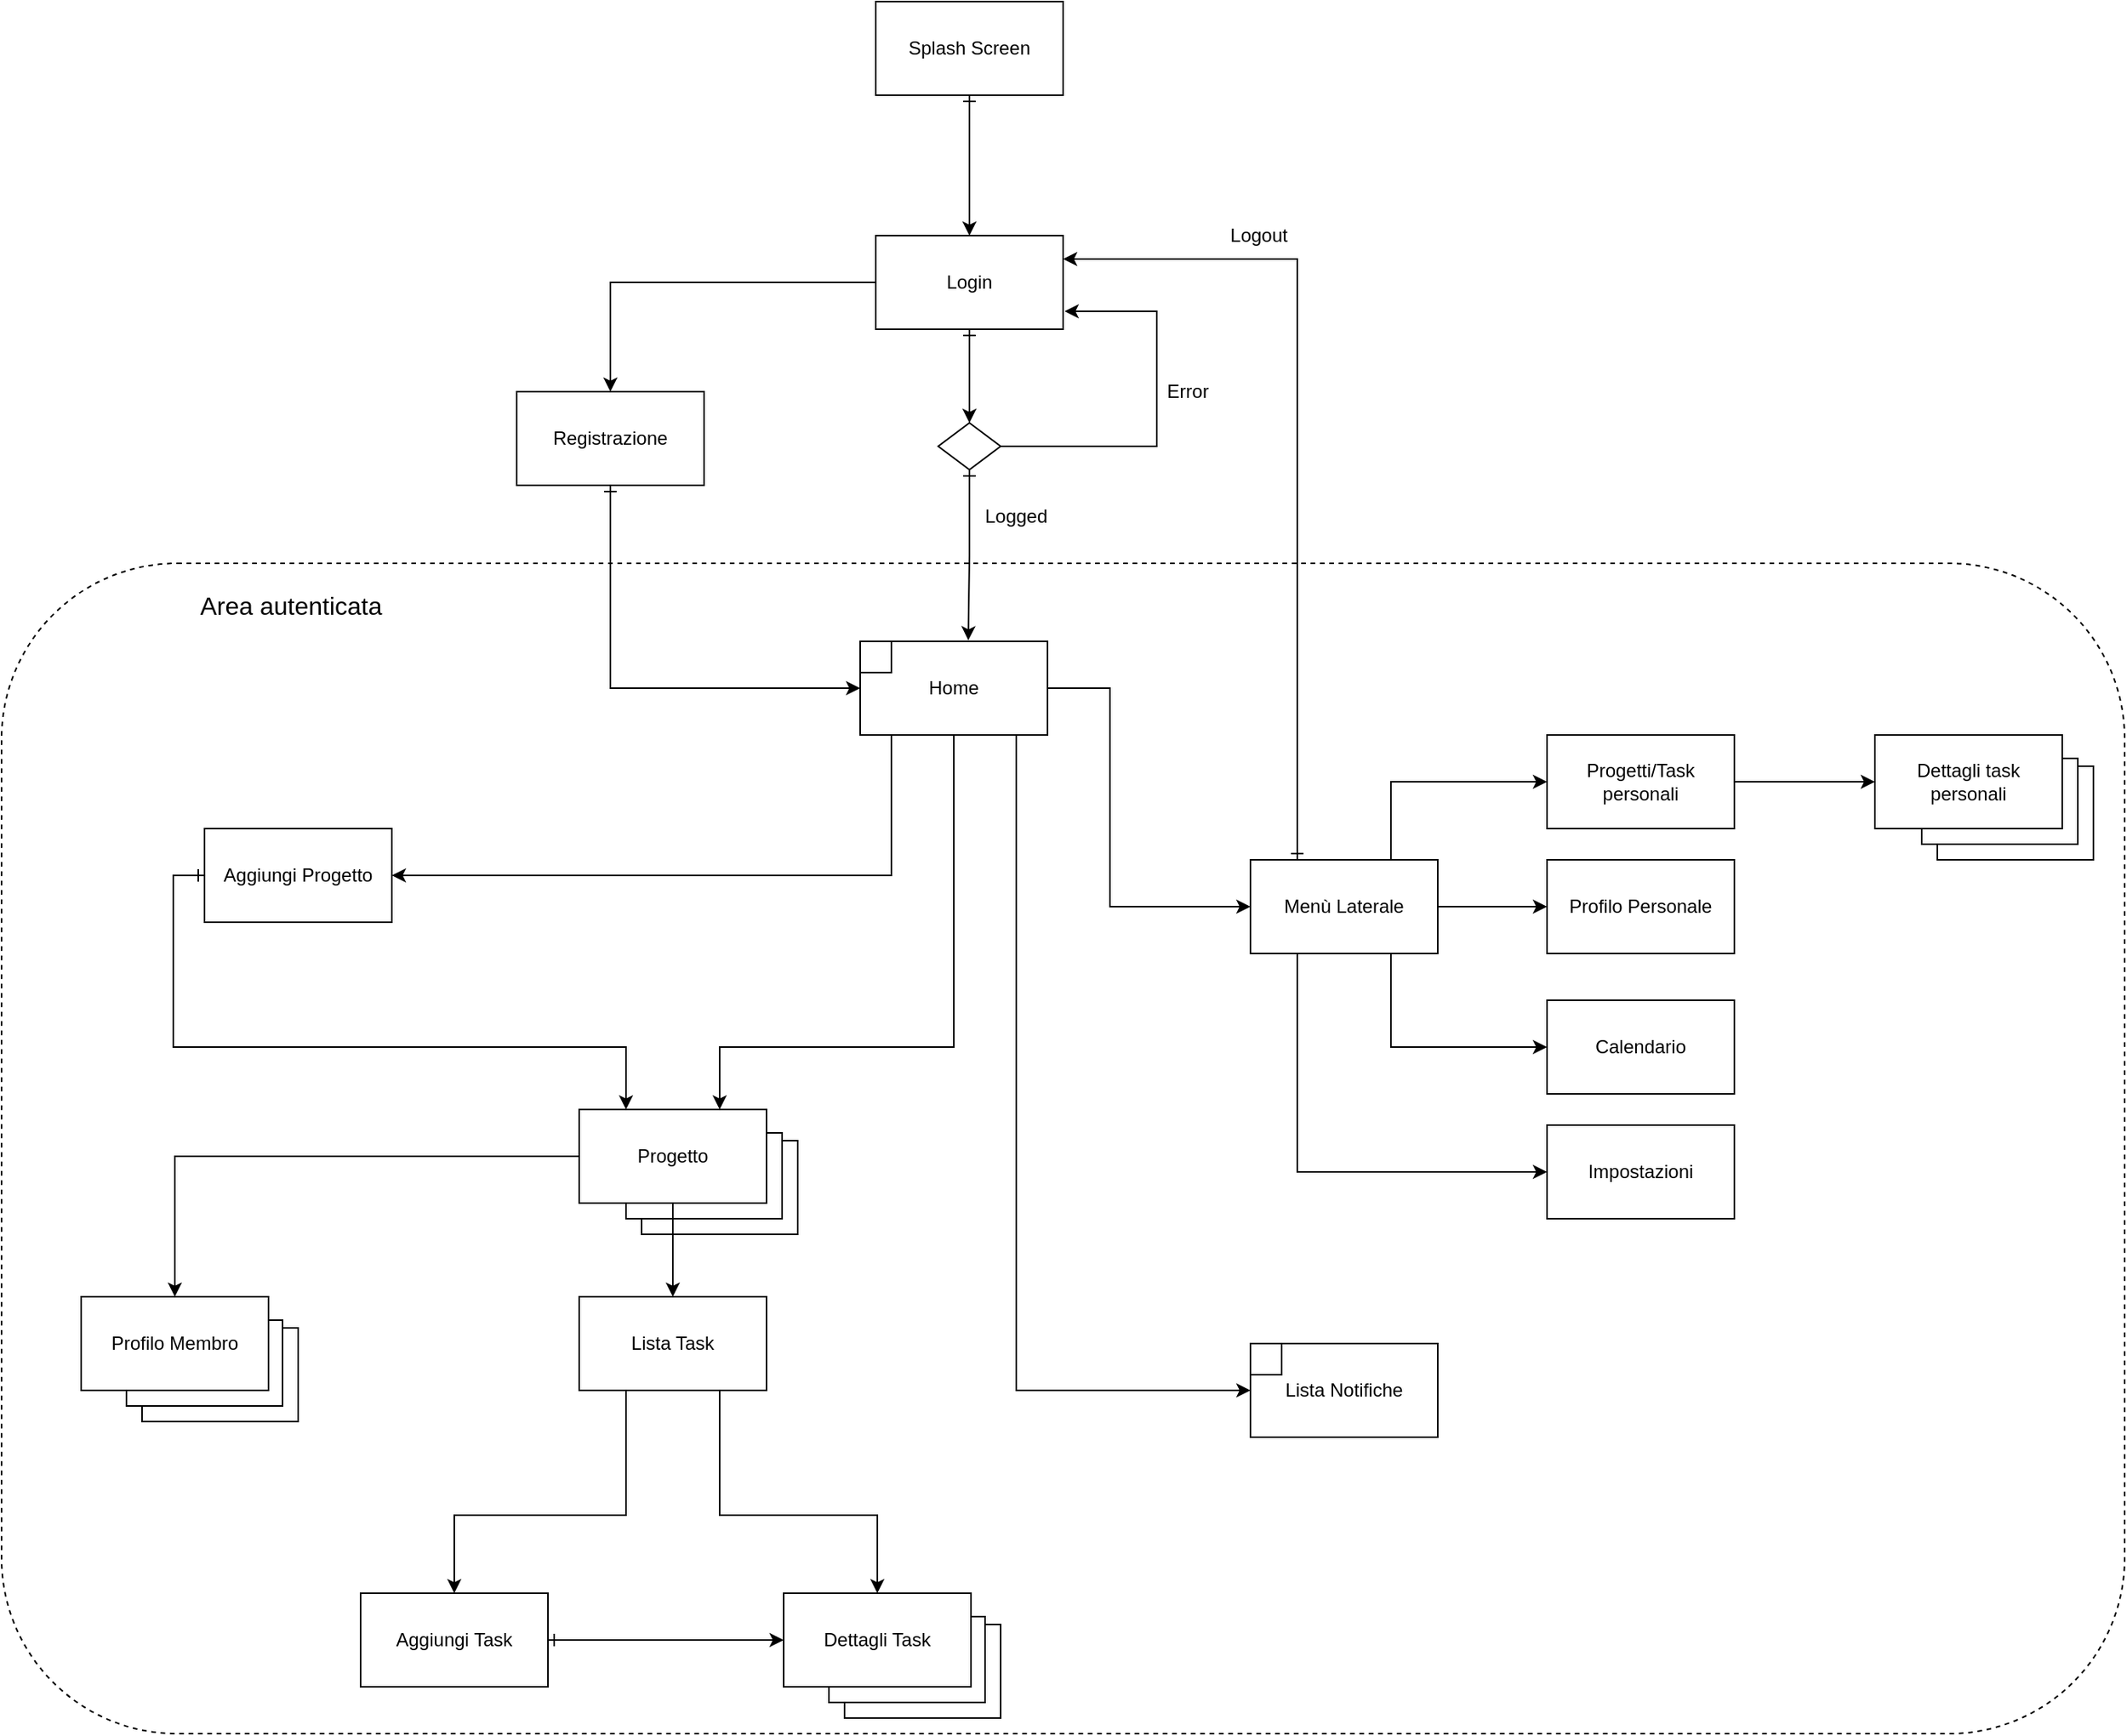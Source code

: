 <mxfile version="14.6.13" type="device"><diagram id="xSrrvhFJY5VeixmA2x_r" name="Page-1"><mxGraphModel dx="2048" dy="2353" grid="1" gridSize="10" guides="1" tooltips="1" connect="1" arrows="1" fold="1" page="1" pageScale="1" pageWidth="827" pageHeight="1169" math="0" shadow="0"><root><mxCell id="0"/><mxCell id="1" parent="0"/><mxCell id="82nMsccOjUNbbCQ4d1yx-11" style="edgeStyle=orthogonalEdgeStyle;rounded=0;orthogonalLoop=1;jettySize=auto;html=1;entryX=0.5;entryY=0;entryDx=0;entryDy=0;startArrow=ERone;startFill=0;" parent="1" source="d37KyNYrokL4mkIn46Ug-1" target="82nMsccOjUNbbCQ4d1yx-10" edge="1"><mxGeometry relative="1" as="geometry"/></mxCell><mxCell id="d37KyNYrokL4mkIn46Ug-1" value="Splash Screen" style="rounded=0;whiteSpace=wrap;html=1;" parent="1" vertex="1"><mxGeometry x="570" y="-350" width="120" height="60" as="geometry"/></mxCell><mxCell id="d37KyNYrokL4mkIn46Ug-8" value="Error" style="text;html=1;strokeColor=none;fillColor=none;align=center;verticalAlign=middle;whiteSpace=wrap;rounded=0;" parent="1" vertex="1"><mxGeometry x="750" y="-110" width="40" height="20" as="geometry"/></mxCell><mxCell id="d37KyNYrokL4mkIn46Ug-9" value="Logged" style="text;html=1;strokeColor=none;fillColor=none;align=center;verticalAlign=middle;whiteSpace=wrap;rounded=0;" parent="1" vertex="1"><mxGeometry x="640" y="-30" width="40" height="20" as="geometry"/></mxCell><mxCell id="d37KyNYrokL4mkIn46Ug-14" style="edgeStyle=orthogonalEdgeStyle;rounded=0;orthogonalLoop=1;jettySize=auto;html=1;entryX=0;entryY=0.5;entryDx=0;entryDy=0;startArrow=none;startFill=0;exitX=1;exitY=0.5;exitDx=0;exitDy=0;" parent="1" source="d37KyNYrokL4mkIn46Ug-10" target="d37KyNYrokL4mkIn46Ug-13" edge="1"><mxGeometry relative="1" as="geometry"><Array as="points"><mxPoint x="720" y="90"/><mxPoint x="720" y="230"/></Array></mxGeometry></mxCell><mxCell id="d37KyNYrokL4mkIn46Ug-15" style="edgeStyle=orthogonalEdgeStyle;rounded=0;orthogonalLoop=1;jettySize=auto;html=1;exitX=0.25;exitY=1;exitDx=0;exitDy=0;startArrow=none;startFill=0;entryX=0;entryY=0.5;entryDx=0;entryDy=0;" parent="1" source="d37KyNYrokL4mkIn46Ug-10" target="d37KyNYrokL4mkIn46Ug-16" edge="1"><mxGeometry relative="1" as="geometry"><mxPoint x="590" y="330" as="targetPoint"/><Array as="points"><mxPoint x="660" y="120"/><mxPoint x="660" y="540"/></Array></mxGeometry></mxCell><mxCell id="d37KyNYrokL4mkIn46Ug-44" style="edgeStyle=orthogonalEdgeStyle;rounded=0;orthogonalLoop=1;jettySize=auto;html=1;exitX=0.25;exitY=1;exitDx=0;exitDy=0;startArrow=none;startFill=0;entryX=0.75;entryY=0;entryDx=0;entryDy=0;" parent="1" source="d37KyNYrokL4mkIn46Ug-10" target="d37KyNYrokL4mkIn46Ug-51" edge="1"><mxGeometry relative="1" as="geometry"><mxPoint x="440" y="240" as="targetPoint"/><Array as="points"><mxPoint x="620" y="120"/><mxPoint x="620" y="320"/><mxPoint x="470" y="320"/></Array></mxGeometry></mxCell><mxCell id="eZlSXQHVoUzHu3JJPmLp-2" style="edgeStyle=orthogonalEdgeStyle;rounded=0;orthogonalLoop=1;jettySize=auto;html=1;exitX=0.25;exitY=1;exitDx=0;exitDy=0;entryX=1;entryY=0.5;entryDx=0;entryDy=0;" parent="1" source="d37KyNYrokL4mkIn46Ug-10" target="d37KyNYrokL4mkIn46Ug-61" edge="1"><mxGeometry relative="1" as="geometry"><Array as="points"><mxPoint x="580" y="120"/><mxPoint x="580" y="210"/></Array></mxGeometry></mxCell><mxCell id="d37KyNYrokL4mkIn46Ug-10" value="Home" style="rounded=0;whiteSpace=wrap;html=1;" parent="1" vertex="1"><mxGeometry x="560" y="60" width="120" height="60" as="geometry"/></mxCell><mxCell id="d37KyNYrokL4mkIn46Ug-11" value="" style="rounded=0;whiteSpace=wrap;html=1;" parent="1" vertex="1"><mxGeometry x="560" y="60" width="20" height="20" as="geometry"/></mxCell><mxCell id="d37KyNYrokL4mkIn46Ug-27" style="edgeStyle=orthogonalEdgeStyle;rounded=0;orthogonalLoop=1;jettySize=auto;html=1;exitX=1;exitY=0.5;exitDx=0;exitDy=0;startArrow=none;startFill=0;" parent="1" source="d37KyNYrokL4mkIn46Ug-13" edge="1"><mxGeometry relative="1" as="geometry"><mxPoint x="1000" y="230" as="targetPoint"/></mxGeometry></mxCell><mxCell id="d37KyNYrokL4mkIn46Ug-29" style="edgeStyle=orthogonalEdgeStyle;rounded=0;orthogonalLoop=1;jettySize=auto;html=1;exitX=0.75;exitY=0;exitDx=0;exitDy=0;startArrow=none;startFill=0;entryX=0;entryY=0.5;entryDx=0;entryDy=0;" parent="1" source="d37KyNYrokL4mkIn46Ug-13" target="d37KyNYrokL4mkIn46Ug-30" edge="1"><mxGeometry relative="1" as="geometry"><mxPoint x="1010" y="140" as="targetPoint"/></mxGeometry></mxCell><mxCell id="d37KyNYrokL4mkIn46Ug-40" style="edgeStyle=orthogonalEdgeStyle;rounded=0;orthogonalLoop=1;jettySize=auto;html=1;exitX=0.5;exitY=1;exitDx=0;exitDy=0;startArrow=none;startFill=0;" parent="1" source="d37KyNYrokL4mkIn46Ug-13" target="d37KyNYrokL4mkIn46Ug-39" edge="1"><mxGeometry relative="1" as="geometry"><Array as="points"><mxPoint x="900" y="260"/><mxPoint x="900" y="320"/></Array></mxGeometry></mxCell><mxCell id="d37KyNYrokL4mkIn46Ug-13" value="Menù Laterale" style="rounded=0;whiteSpace=wrap;html=1;" parent="1" vertex="1"><mxGeometry x="810" y="200" width="120" height="60" as="geometry"/></mxCell><mxCell id="d37KyNYrokL4mkIn46Ug-16" value="Lista Notifiche" style="rounded=0;whiteSpace=wrap;html=1;" parent="1" vertex="1"><mxGeometry x="810" y="510" width="120" height="60" as="geometry"/></mxCell><mxCell id="d37KyNYrokL4mkIn46Ug-28" value="Profilo Personale" style="rounded=0;whiteSpace=wrap;html=1;" parent="1" vertex="1"><mxGeometry x="1000" y="200" width="120" height="60" as="geometry"/></mxCell><mxCell id="d37KyNYrokL4mkIn46Ug-37" style="edgeStyle=orthogonalEdgeStyle;rounded=0;orthogonalLoop=1;jettySize=auto;html=1;entryX=0;entryY=0.5;entryDx=0;entryDy=0;startArrow=none;startFill=0;" parent="1" source="d37KyNYrokL4mkIn46Ug-30" target="d37KyNYrokL4mkIn46Ug-35" edge="1"><mxGeometry relative="1" as="geometry"/></mxCell><mxCell id="d37KyNYrokL4mkIn46Ug-30" value="Progetti/Task personali" style="rounded=0;whiteSpace=wrap;html=1;" parent="1" vertex="1"><mxGeometry x="1000" y="120" width="120" height="60" as="geometry"/></mxCell><mxCell id="d37KyNYrokL4mkIn46Ug-31" value="" style="group" parent="1" vertex="1" connectable="0"><mxGeometry x="1210" y="120" width="140" height="80" as="geometry"/></mxCell><mxCell id="d37KyNYrokL4mkIn46Ug-32" value="" style="group" parent="d37KyNYrokL4mkIn46Ug-31" vertex="1" connectable="0"><mxGeometry width="140" height="80" as="geometry"/></mxCell><mxCell id="d37KyNYrokL4mkIn46Ug-33" value="" style="endArrow=none;html=1;rounded=0;" parent="d37KyNYrokL4mkIn46Ug-32" edge="1"><mxGeometry width="50" height="50" relative="1" as="geometry"><mxPoint x="40" y="70" as="sourcePoint"/><mxPoint x="130" y="20" as="targetPoint"/><Array as="points"><mxPoint x="40" y="80"/><mxPoint x="140" y="80"/><mxPoint x="140" y="20"/></Array></mxGeometry></mxCell><mxCell id="d37KyNYrokL4mkIn46Ug-34" value="" style="group" parent="d37KyNYrokL4mkIn46Ug-32" vertex="1" connectable="0"><mxGeometry width="120" height="60" as="geometry"/></mxCell><mxCell id="d37KyNYrokL4mkIn46Ug-35" value="Dettagli task personali" style="rounded=0;whiteSpace=wrap;html=1;" parent="d37KyNYrokL4mkIn46Ug-34" vertex="1"><mxGeometry width="120" height="60" as="geometry"/></mxCell><mxCell id="d37KyNYrokL4mkIn46Ug-36" style="edgeStyle=orthogonalEdgeStyle;rounded=0;orthogonalLoop=1;jettySize=auto;html=1;exitX=1;exitY=0.25;exitDx=0;exitDy=0;entryX=0.25;entryY=1;entryDx=0;entryDy=0;endArrow=none;endFill=0;" parent="d37KyNYrokL4mkIn46Ug-34" source="d37KyNYrokL4mkIn46Ug-35" target="d37KyNYrokL4mkIn46Ug-35" edge="1"><mxGeometry relative="1" as="geometry"><Array as="points"><mxPoint x="130" y="15"/><mxPoint x="130" y="70"/><mxPoint x="30" y="70"/></Array></mxGeometry></mxCell><mxCell id="82nMsccOjUNbbCQ4d1yx-4" style="edgeStyle=orthogonalEdgeStyle;rounded=0;orthogonalLoop=1;jettySize=auto;html=1;exitX=0.25;exitY=0;exitDx=0;exitDy=0;startArrow=ERone;startFill=0;entryX=1;entryY=0.25;entryDx=0;entryDy=0;" parent="1" source="d37KyNYrokL4mkIn46Ug-13" target="82nMsccOjUNbbCQ4d1yx-10" edge="1"><mxGeometry relative="1" as="geometry"><mxPoint x="1450.0" y="320.714" as="targetPoint"/><Array as="points"><mxPoint x="840" y="-185"/></Array></mxGeometry></mxCell><mxCell id="d37KyNYrokL4mkIn46Ug-39" value="Calendario" style="rounded=0;whiteSpace=wrap;html=1;" parent="1" vertex="1"><mxGeometry x="1000" y="290" width="120" height="60" as="geometry"/></mxCell><mxCell id="d37KyNYrokL4mkIn46Ug-47" value="" style="group" parent="1" vertex="1" connectable="0"><mxGeometry x="380" y="360" width="140" height="80" as="geometry"/></mxCell><mxCell id="d37KyNYrokL4mkIn46Ug-48" value="" style="group" parent="d37KyNYrokL4mkIn46Ug-47" vertex="1" connectable="0"><mxGeometry width="140" height="80" as="geometry"/></mxCell><mxCell id="d37KyNYrokL4mkIn46Ug-49" value="" style="endArrow=none;html=1;rounded=0;" parent="d37KyNYrokL4mkIn46Ug-48" edge="1"><mxGeometry width="50" height="50" relative="1" as="geometry"><mxPoint x="40" y="70" as="sourcePoint"/><mxPoint x="130" y="20" as="targetPoint"/><Array as="points"><mxPoint x="40" y="80"/><mxPoint x="140" y="80"/><mxPoint x="140" y="20"/></Array></mxGeometry></mxCell><mxCell id="d37KyNYrokL4mkIn46Ug-50" value="" style="group" parent="d37KyNYrokL4mkIn46Ug-48" vertex="1" connectable="0"><mxGeometry width="120" height="60" as="geometry"/></mxCell><mxCell id="d37KyNYrokL4mkIn46Ug-51" value="Progetto" style="rounded=0;whiteSpace=wrap;html=1;" parent="d37KyNYrokL4mkIn46Ug-50" vertex="1"><mxGeometry width="120" height="60" as="geometry"/></mxCell><mxCell id="d37KyNYrokL4mkIn46Ug-52" style="edgeStyle=orthogonalEdgeStyle;rounded=0;orthogonalLoop=1;jettySize=auto;html=1;exitX=1;exitY=0.25;exitDx=0;exitDy=0;entryX=0.25;entryY=1;entryDx=0;entryDy=0;endArrow=none;endFill=0;" parent="d37KyNYrokL4mkIn46Ug-50" source="d37KyNYrokL4mkIn46Ug-51" target="d37KyNYrokL4mkIn46Ug-51" edge="1"><mxGeometry relative="1" as="geometry"><Array as="points"><mxPoint x="130" y="15"/><mxPoint x="130" y="70"/><mxPoint x="30" y="70"/></Array></mxGeometry></mxCell><mxCell id="d37KyNYrokL4mkIn46Ug-54" style="edgeStyle=orthogonalEdgeStyle;rounded=0;orthogonalLoop=1;jettySize=auto;html=1;startArrow=none;startFill=0;exitX=0.5;exitY=1;exitDx=0;exitDy=0;entryX=0.5;entryY=0;entryDx=0;entryDy=0;" parent="1" source="d37KyNYrokL4mkIn46Ug-51" target="d37KyNYrokL4mkIn46Ug-55" edge="1"><mxGeometry relative="1" as="geometry"><mxPoint x="440" y="510" as="targetPoint"/><mxPoint x="440" y="440" as="sourcePoint"/><Array as="points"/></mxGeometry></mxCell><mxCell id="d37KyNYrokL4mkIn46Ug-62" style="edgeStyle=orthogonalEdgeStyle;rounded=0;orthogonalLoop=1;jettySize=auto;html=1;exitX=0.5;exitY=1;exitDx=0;exitDy=0;startArrow=none;startFill=0;entryX=0.5;entryY=0;entryDx=0;entryDy=0;" parent="1" source="d37KyNYrokL4mkIn46Ug-55" target="d37KyNYrokL4mkIn46Ug-63" edge="1"><mxGeometry relative="1" as="geometry"><mxPoint x="370" y="630" as="targetPoint"/><Array as="points"><mxPoint x="410" y="540"/><mxPoint x="410" y="620"/><mxPoint x="300" y="620"/></Array></mxGeometry></mxCell><mxCell id="d37KyNYrokL4mkIn46Ug-80" style="edgeStyle=orthogonalEdgeStyle;rounded=0;orthogonalLoop=1;jettySize=auto;html=1;exitX=0.75;exitY=1;exitDx=0;exitDy=0;startArrow=none;startFill=0;entryX=0.5;entryY=0;entryDx=0;entryDy=0;" parent="1" source="d37KyNYrokL4mkIn46Ug-55" target="d37KyNYrokL4mkIn46Ug-85" edge="1"><mxGeometry relative="1" as="geometry"><mxPoint x="470" y="700" as="targetPoint"/><Array as="points"><mxPoint x="470" y="620"/><mxPoint x="571" y="620"/></Array></mxGeometry></mxCell><mxCell id="d37KyNYrokL4mkIn46Ug-55" value="Lista Task" style="rounded=0;whiteSpace=wrap;html=1;" parent="1" vertex="1"><mxGeometry x="380" y="480" width="120" height="60" as="geometry"/></mxCell><mxCell id="2Pk8AO8Ar-rmJFfrqhaY-9" style="edgeStyle=orthogonalEdgeStyle;rounded=0;orthogonalLoop=1;jettySize=auto;html=1;exitX=0;exitY=0.5;exitDx=0;exitDy=0;entryX=0.25;entryY=0;entryDx=0;entryDy=0;startArrow=ERone;startFill=0;" parent="1" source="d37KyNYrokL4mkIn46Ug-61" target="d37KyNYrokL4mkIn46Ug-51" edge="1"><mxGeometry relative="1" as="geometry"><Array as="points"><mxPoint x="120" y="210"/><mxPoint x="120" y="320"/><mxPoint x="410" y="320"/></Array></mxGeometry></mxCell><mxCell id="d37KyNYrokL4mkIn46Ug-61" value="Aggiungi Progetto" style="rounded=0;whiteSpace=wrap;html=1;" parent="1" vertex="1"><mxGeometry x="140" y="180" width="120" height="60" as="geometry"/></mxCell><mxCell id="sgdFNsR1rg4dKo6CJhfG-2" style="edgeStyle=orthogonalEdgeStyle;rounded=0;orthogonalLoop=1;jettySize=auto;html=1;exitX=1;exitY=0.5;exitDx=0;exitDy=0;entryX=0;entryY=0.5;entryDx=0;entryDy=0;startArrow=ERone;startFill=0;" parent="1" source="d37KyNYrokL4mkIn46Ug-63" target="d37KyNYrokL4mkIn46Ug-85" edge="1"><mxGeometry relative="1" as="geometry"/></mxCell><mxCell id="d37KyNYrokL4mkIn46Ug-63" value="Aggiungi Task" style="rounded=0;whiteSpace=wrap;html=1;" parent="1" vertex="1"><mxGeometry x="240" y="670" width="120" height="60" as="geometry"/></mxCell><mxCell id="d37KyNYrokL4mkIn46Ug-66" style="edgeStyle=orthogonalEdgeStyle;rounded=0;orthogonalLoop=1;jettySize=auto;html=1;exitX=0;exitY=0.5;exitDx=0;exitDy=0;startArrow=none;startFill=0;entryX=0.5;entryY=0;entryDx=0;entryDy=0;" parent="1" source="d37KyNYrokL4mkIn46Ug-51" target="2Pk8AO8Ar-rmJFfrqhaY-7" edge="1"><mxGeometry relative="1" as="geometry"><mxPoint x="90.294" y="530" as="targetPoint"/><mxPoint x="90" y="470" as="sourcePoint"/></mxGeometry></mxCell><mxCell id="d37KyNYrokL4mkIn46Ug-81" value="" style="group" parent="1" vertex="1" connectable="0"><mxGeometry x="510" y="670" width="140" height="80" as="geometry"/></mxCell><mxCell id="d37KyNYrokL4mkIn46Ug-82" value="" style="group" parent="d37KyNYrokL4mkIn46Ug-81" vertex="1" connectable="0"><mxGeometry width="140" height="80" as="geometry"/></mxCell><mxCell id="d37KyNYrokL4mkIn46Ug-83" value="" style="endArrow=none;html=1;rounded=0;" parent="d37KyNYrokL4mkIn46Ug-82" edge="1"><mxGeometry width="50" height="50" relative="1" as="geometry"><mxPoint x="40" y="70" as="sourcePoint"/><mxPoint x="130" y="20" as="targetPoint"/><Array as="points"><mxPoint x="40" y="80"/><mxPoint x="140" y="80"/><mxPoint x="140" y="20"/></Array></mxGeometry></mxCell><mxCell id="d37KyNYrokL4mkIn46Ug-84" value="" style="group" parent="d37KyNYrokL4mkIn46Ug-82" vertex="1" connectable="0"><mxGeometry width="120" height="60" as="geometry"/></mxCell><mxCell id="d37KyNYrokL4mkIn46Ug-85" value="Dettagli Task" style="rounded=0;whiteSpace=wrap;html=1;" parent="d37KyNYrokL4mkIn46Ug-84" vertex="1"><mxGeometry x="1" width="120" height="60" as="geometry"/></mxCell><mxCell id="d37KyNYrokL4mkIn46Ug-86" style="edgeStyle=orthogonalEdgeStyle;rounded=0;orthogonalLoop=1;jettySize=auto;html=1;exitX=1;exitY=0.25;exitDx=0;exitDy=0;entryX=0.25;entryY=1;entryDx=0;entryDy=0;endArrow=none;endFill=0;" parent="d37KyNYrokL4mkIn46Ug-84" source="d37KyNYrokL4mkIn46Ug-85" target="d37KyNYrokL4mkIn46Ug-85" edge="1"><mxGeometry relative="1" as="geometry"><Array as="points"><mxPoint x="130" y="15"/><mxPoint x="130" y="70"/><mxPoint x="30" y="70"/></Array></mxGeometry></mxCell><mxCell id="d37KyNYrokL4mkIn46Ug-92" value="" style="whiteSpace=wrap;html=1;aspect=fixed;" parent="1" vertex="1"><mxGeometry x="810" y="510" width="20" height="20" as="geometry"/></mxCell><mxCell id="b0t05d7EzDKwtubNoX8t-1" style="edgeStyle=orthogonalEdgeStyle;rounded=0;orthogonalLoop=1;jettySize=auto;html=1;exitX=0.25;exitY=1;exitDx=0;exitDy=0;entryX=0;entryY=0.5;entryDx=0;entryDy=0;" parent="1" source="d37KyNYrokL4mkIn46Ug-13" target="b0t05d7EzDKwtubNoX8t-2" edge="1"><mxGeometry relative="1" as="geometry"><mxPoint x="850" y="560" as="targetPoint"/><Array as="points"><mxPoint x="840" y="400"/><mxPoint x="1000" y="400"/></Array></mxGeometry></mxCell><mxCell id="b0t05d7EzDKwtubNoX8t-2" value="Impostazioni" style="rounded=0;whiteSpace=wrap;html=1;" parent="1" vertex="1"><mxGeometry x="1000" y="370" width="120" height="60" as="geometry"/></mxCell><mxCell id="yrCnhq1r11iNTuz6NeHs-1" value="Logout" style="text;html=1;align=center;verticalAlign=middle;resizable=0;points=[];autosize=1;" parent="1" vertex="1"><mxGeometry x="790" y="-210" width="50" height="20" as="geometry"/></mxCell><mxCell id="82nMsccOjUNbbCQ4d1yx-15" style="edgeStyle=orthogonalEdgeStyle;rounded=0;orthogonalLoop=1;jettySize=auto;html=1;exitX=0.5;exitY=1;exitDx=0;exitDy=0;entryX=0.5;entryY=0;entryDx=0;entryDy=0;startArrow=ERone;startFill=0;" parent="1" source="82nMsccOjUNbbCQ4d1yx-10" target="82nMsccOjUNbbCQ4d1yx-14" edge="1"><mxGeometry relative="1" as="geometry"/></mxCell><mxCell id="82nMsccOjUNbbCQ4d1yx-21" style="edgeStyle=orthogonalEdgeStyle;rounded=0;orthogonalLoop=1;jettySize=auto;html=1;exitX=0;exitY=0.5;exitDx=0;exitDy=0;entryX=0.5;entryY=0;entryDx=0;entryDy=0;startArrow=none;startFill=0;" parent="1" source="82nMsccOjUNbbCQ4d1yx-10" target="82nMsccOjUNbbCQ4d1yx-20" edge="1"><mxGeometry relative="1" as="geometry"/></mxCell><mxCell id="82nMsccOjUNbbCQ4d1yx-10" value="Login" style="rounded=0;whiteSpace=wrap;html=1;" parent="1" vertex="1"><mxGeometry x="570" y="-200" width="120" height="60" as="geometry"/></mxCell><mxCell id="82nMsccOjUNbbCQ4d1yx-16" style="edgeStyle=orthogonalEdgeStyle;rounded=0;orthogonalLoop=1;jettySize=auto;html=1;exitX=0.5;exitY=1;exitDx=0;exitDy=0;entryX=0.577;entryY=-0.011;entryDx=0;entryDy=0;entryPerimeter=0;startArrow=ERone;startFill=0;" parent="1" source="82nMsccOjUNbbCQ4d1yx-14" target="d37KyNYrokL4mkIn46Ug-10" edge="1"><mxGeometry relative="1" as="geometry"/></mxCell><mxCell id="82nMsccOjUNbbCQ4d1yx-18" style="edgeStyle=orthogonalEdgeStyle;rounded=0;orthogonalLoop=1;jettySize=auto;html=1;exitX=1;exitY=0.5;exitDx=0;exitDy=0;entryX=1.008;entryY=0.808;entryDx=0;entryDy=0;startArrow=none;startFill=0;entryPerimeter=0;" parent="1" source="82nMsccOjUNbbCQ4d1yx-14" target="82nMsccOjUNbbCQ4d1yx-10" edge="1"><mxGeometry relative="1" as="geometry"><Array as="points"><mxPoint x="750" y="-65"/><mxPoint x="750" y="-152"/></Array></mxGeometry></mxCell><mxCell id="82nMsccOjUNbbCQ4d1yx-14" value="" style="rhombus;whiteSpace=wrap;html=1;" parent="1" vertex="1"><mxGeometry x="610" y="-80" width="40" height="30" as="geometry"/></mxCell><mxCell id="82nMsccOjUNbbCQ4d1yx-22" style="edgeStyle=orthogonalEdgeStyle;rounded=0;orthogonalLoop=1;jettySize=auto;html=1;exitX=0.5;exitY=1;exitDx=0;exitDy=0;entryX=0;entryY=0.5;entryDx=0;entryDy=0;startArrow=ERone;startFill=0;" parent="1" source="82nMsccOjUNbbCQ4d1yx-20" target="d37KyNYrokL4mkIn46Ug-10" edge="1"><mxGeometry relative="1" as="geometry"/></mxCell><mxCell id="82nMsccOjUNbbCQ4d1yx-20" value="Registrazione" style="rounded=0;whiteSpace=wrap;html=1;" parent="1" vertex="1"><mxGeometry x="340" y="-100" width="120" height="60" as="geometry"/></mxCell><mxCell id="82nMsccOjUNbbCQ4d1yx-24" value="" style="rounded=1;whiteSpace=wrap;html=1;fillColor=none;dashed=1;" parent="1" vertex="1"><mxGeometry x="10" y="10" width="1360" height="750" as="geometry"/></mxCell><mxCell id="82nMsccOjUNbbCQ4d1yx-26" value="&lt;font style=&quot;font-size: 16px&quot;&gt;Area autenticata&lt;/font&gt;" style="text;html=1;align=center;verticalAlign=middle;resizable=0;points=[];autosize=1;" parent="1" vertex="1"><mxGeometry x="130" y="27" width="130" height="20" as="geometry"/></mxCell><mxCell id="2Pk8AO8Ar-rmJFfrqhaY-3" value="" style="group" parent="1" vertex="1" connectable="0"><mxGeometry x="60" y="480" width="140" height="80" as="geometry"/></mxCell><mxCell id="2Pk8AO8Ar-rmJFfrqhaY-4" value="" style="group" parent="2Pk8AO8Ar-rmJFfrqhaY-3" vertex="1" connectable="0"><mxGeometry width="140" height="80" as="geometry"/></mxCell><mxCell id="2Pk8AO8Ar-rmJFfrqhaY-5" value="" style="endArrow=none;html=1;rounded=0;" parent="2Pk8AO8Ar-rmJFfrqhaY-4" edge="1"><mxGeometry width="50" height="50" relative="1" as="geometry"><mxPoint x="40" y="70" as="sourcePoint"/><mxPoint x="130" y="20" as="targetPoint"/><Array as="points"><mxPoint x="40" y="80"/><mxPoint x="140" y="80"/><mxPoint x="140" y="20"/></Array></mxGeometry></mxCell><mxCell id="2Pk8AO8Ar-rmJFfrqhaY-6" value="" style="group" parent="2Pk8AO8Ar-rmJFfrqhaY-4" vertex="1" connectable="0"><mxGeometry width="120" height="60" as="geometry"/></mxCell><mxCell id="2Pk8AO8Ar-rmJFfrqhaY-7" value="Profilo Membro" style="rounded=0;whiteSpace=wrap;html=1;" parent="2Pk8AO8Ar-rmJFfrqhaY-6" vertex="1"><mxGeometry x="1" width="120" height="60" as="geometry"/></mxCell><mxCell id="2Pk8AO8Ar-rmJFfrqhaY-8" style="edgeStyle=orthogonalEdgeStyle;rounded=0;orthogonalLoop=1;jettySize=auto;html=1;exitX=1;exitY=0.25;exitDx=0;exitDy=0;entryX=0.25;entryY=1;entryDx=0;entryDy=0;endArrow=none;endFill=0;" parent="2Pk8AO8Ar-rmJFfrqhaY-6" source="2Pk8AO8Ar-rmJFfrqhaY-7" target="2Pk8AO8Ar-rmJFfrqhaY-7" edge="1"><mxGeometry relative="1" as="geometry"><Array as="points"><mxPoint x="130" y="15"/><mxPoint x="130" y="70"/><mxPoint x="30" y="70"/></Array></mxGeometry></mxCell></root></mxGraphModel></diagram></mxfile>